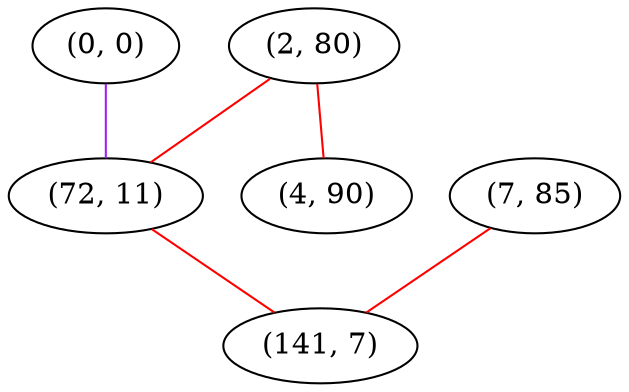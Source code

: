 graph "" {
"(2, 80)";
"(0, 0)";
"(72, 11)";
"(7, 85)";
"(4, 90)";
"(141, 7)";
"(2, 80)" -- "(4, 90)"  [color=red, key=0, weight=1];
"(2, 80)" -- "(72, 11)"  [color=red, key=0, weight=1];
"(0, 0)" -- "(72, 11)"  [color=purple, key=0, weight=4];
"(72, 11)" -- "(141, 7)"  [color=red, key=0, weight=1];
"(7, 85)" -- "(141, 7)"  [color=red, key=0, weight=1];
}
